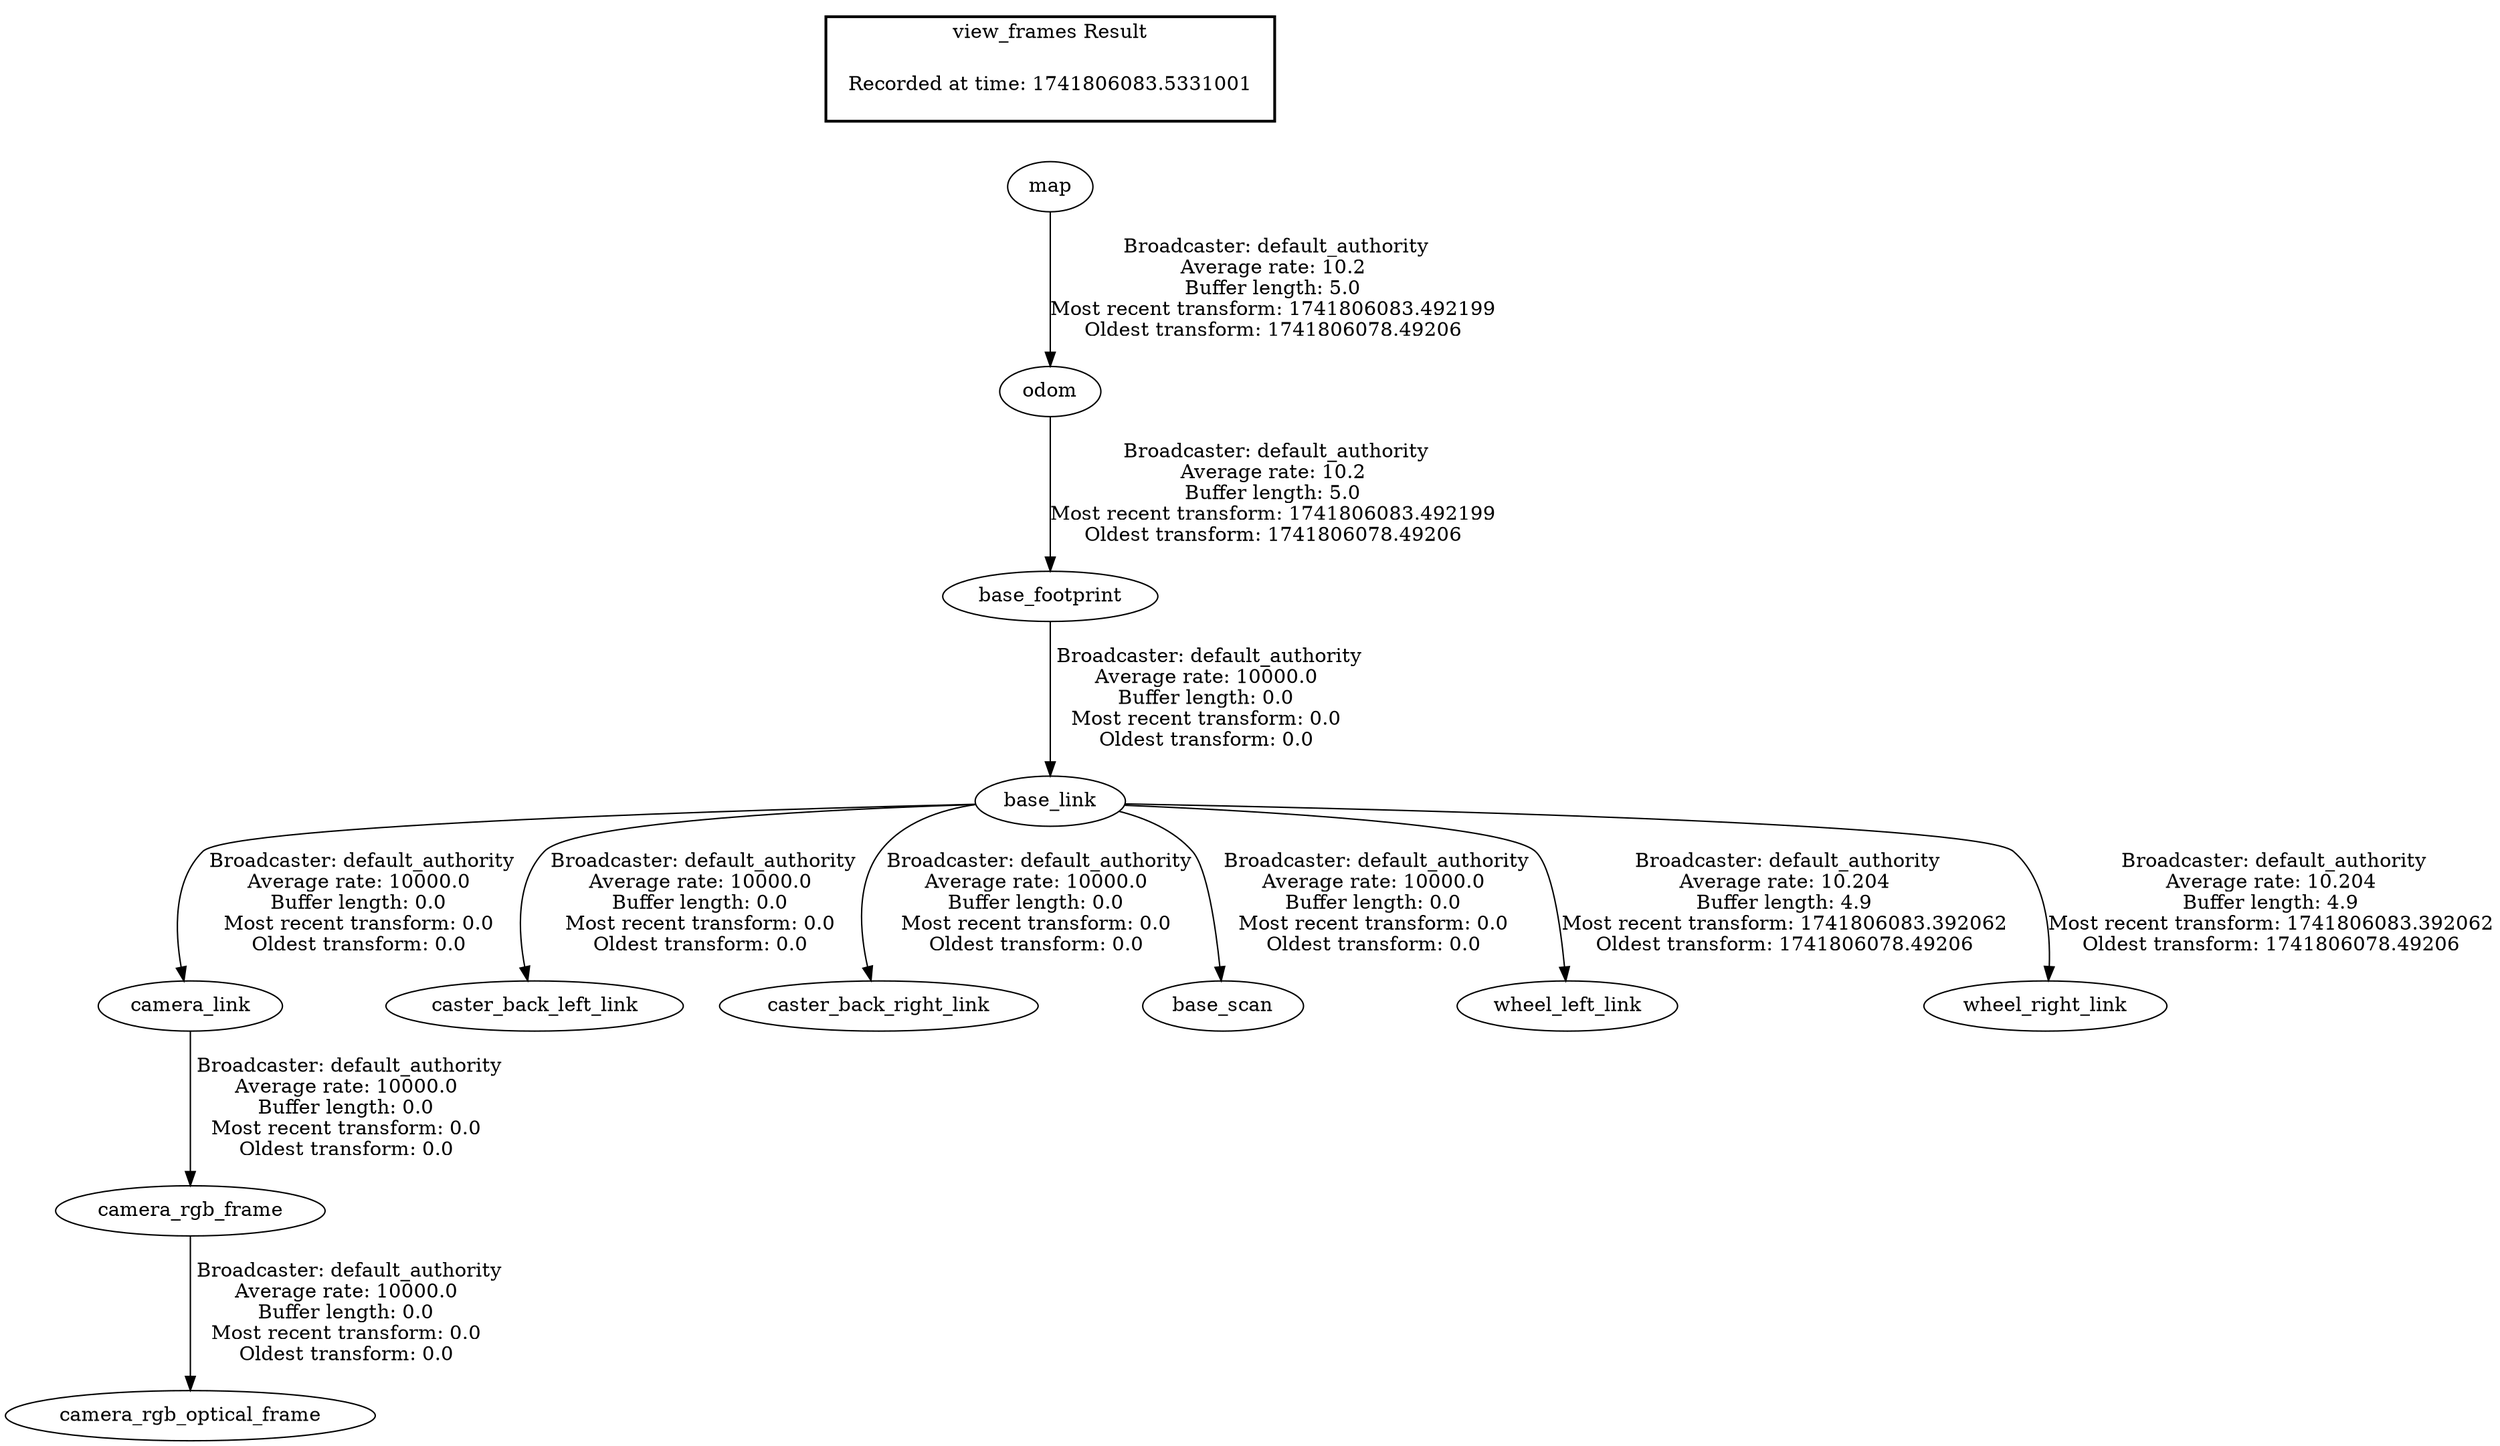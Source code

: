 digraph G {
"base_footprint" -> "base_link"[label=" Broadcaster: default_authority\nAverage rate: 10000.0\nBuffer length: 0.0\nMost recent transform: 0.0\nOldest transform: 0.0\n"];
"odom" -> "base_footprint"[label=" Broadcaster: default_authority\nAverage rate: 10.2\nBuffer length: 5.0\nMost recent transform: 1741806083.492199\nOldest transform: 1741806078.49206\n"];
"base_link" -> "camera_link"[label=" Broadcaster: default_authority\nAverage rate: 10000.0\nBuffer length: 0.0\nMost recent transform: 0.0\nOldest transform: 0.0\n"];
"camera_link" -> "camera_rgb_frame"[label=" Broadcaster: default_authority\nAverage rate: 10000.0\nBuffer length: 0.0\nMost recent transform: 0.0\nOldest transform: 0.0\n"];
"camera_rgb_frame" -> "camera_rgb_optical_frame"[label=" Broadcaster: default_authority\nAverage rate: 10000.0\nBuffer length: 0.0\nMost recent transform: 0.0\nOldest transform: 0.0\n"];
"base_link" -> "caster_back_left_link"[label=" Broadcaster: default_authority\nAverage rate: 10000.0\nBuffer length: 0.0\nMost recent transform: 0.0\nOldest transform: 0.0\n"];
"base_link" -> "caster_back_right_link"[label=" Broadcaster: default_authority\nAverage rate: 10000.0\nBuffer length: 0.0\nMost recent transform: 0.0\nOldest transform: 0.0\n"];
"base_link" -> "base_scan"[label=" Broadcaster: default_authority\nAverage rate: 10000.0\nBuffer length: 0.0\nMost recent transform: 0.0\nOldest transform: 0.0\n"];
"map" -> "odom"[label=" Broadcaster: default_authority\nAverage rate: 10.2\nBuffer length: 5.0\nMost recent transform: 1741806083.492199\nOldest transform: 1741806078.49206\n"];
"base_link" -> "wheel_left_link"[label=" Broadcaster: default_authority\nAverage rate: 10.204\nBuffer length: 4.9\nMost recent transform: 1741806083.392062\nOldest transform: 1741806078.49206\n"];
"base_link" -> "wheel_right_link"[label=" Broadcaster: default_authority\nAverage rate: 10.204\nBuffer length: 4.9\nMost recent transform: 1741806083.392062\nOldest transform: 1741806078.49206\n"];
edge [style=invis];
 subgraph cluster_legend { style=bold; color=black; label ="view_frames Result";
"Recorded at time: 1741806083.5331001"[ shape=plaintext ] ;
}->"map";
}
